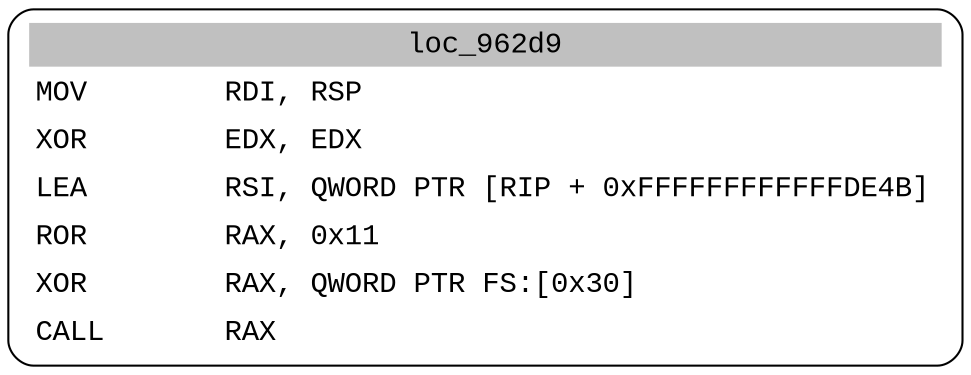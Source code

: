 digraph asm_graph {
1941 [
shape="Mrecord" fontname="Courier New"label =<<table border="0" cellborder="0" cellpadding="3"><tr><td align="center" colspan="2" bgcolor="grey">loc_962d9</td></tr><tr><td align="left">MOV        RDI, RSP</td></tr><tr><td align="left">XOR        EDX, EDX</td></tr><tr><td align="left">LEA        RSI, QWORD PTR [RIP + 0xFFFFFFFFFFFFDE4B]</td></tr><tr><td align="left">ROR        RAX, 0x11</td></tr><tr><td align="left">XOR        RAX, QWORD PTR FS:[0x30]</td></tr><tr><td align="left">CALL       RAX</td></tr></table>> ];
}